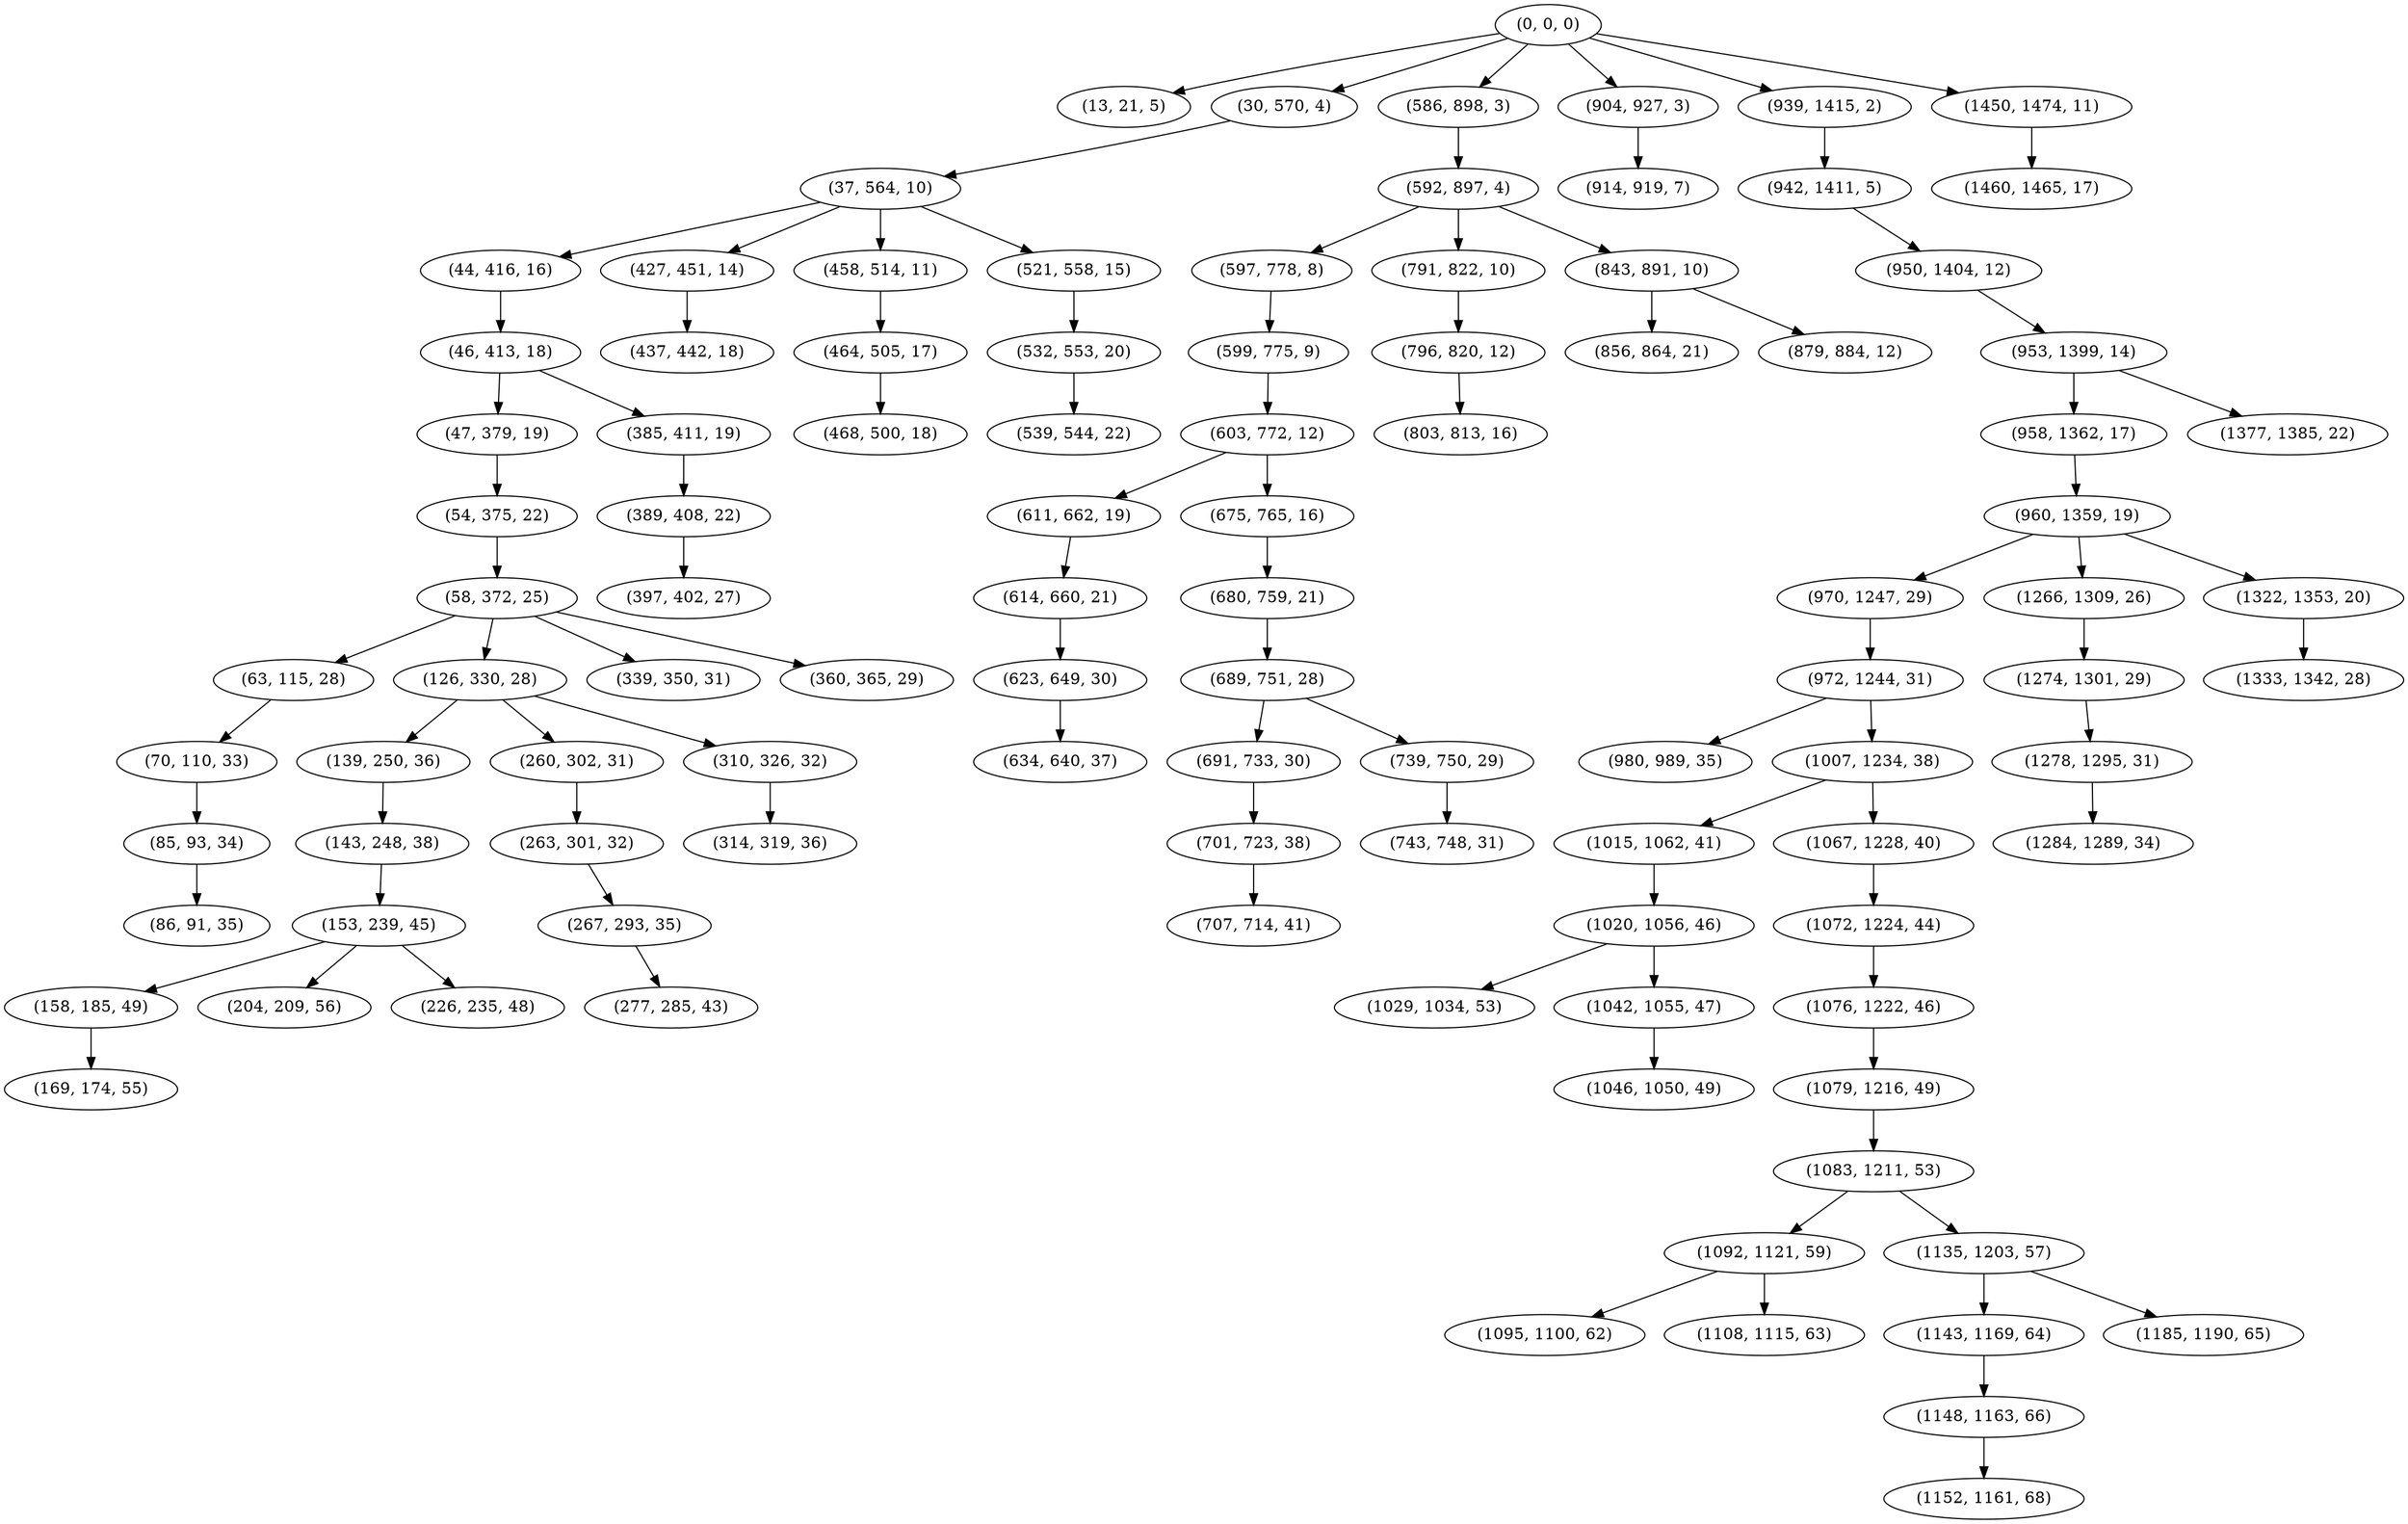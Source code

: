 digraph tree {
    "(0, 0, 0)";
    "(13, 21, 5)";
    "(30, 570, 4)";
    "(37, 564, 10)";
    "(44, 416, 16)";
    "(46, 413, 18)";
    "(47, 379, 19)";
    "(54, 375, 22)";
    "(58, 372, 25)";
    "(63, 115, 28)";
    "(70, 110, 33)";
    "(85, 93, 34)";
    "(86, 91, 35)";
    "(126, 330, 28)";
    "(139, 250, 36)";
    "(143, 248, 38)";
    "(153, 239, 45)";
    "(158, 185, 49)";
    "(169, 174, 55)";
    "(204, 209, 56)";
    "(226, 235, 48)";
    "(260, 302, 31)";
    "(263, 301, 32)";
    "(267, 293, 35)";
    "(277, 285, 43)";
    "(310, 326, 32)";
    "(314, 319, 36)";
    "(339, 350, 31)";
    "(360, 365, 29)";
    "(385, 411, 19)";
    "(389, 408, 22)";
    "(397, 402, 27)";
    "(427, 451, 14)";
    "(437, 442, 18)";
    "(458, 514, 11)";
    "(464, 505, 17)";
    "(468, 500, 18)";
    "(521, 558, 15)";
    "(532, 553, 20)";
    "(539, 544, 22)";
    "(586, 898, 3)";
    "(592, 897, 4)";
    "(597, 778, 8)";
    "(599, 775, 9)";
    "(603, 772, 12)";
    "(611, 662, 19)";
    "(614, 660, 21)";
    "(623, 649, 30)";
    "(634, 640, 37)";
    "(675, 765, 16)";
    "(680, 759, 21)";
    "(689, 751, 28)";
    "(691, 733, 30)";
    "(701, 723, 38)";
    "(707, 714, 41)";
    "(739, 750, 29)";
    "(743, 748, 31)";
    "(791, 822, 10)";
    "(796, 820, 12)";
    "(803, 813, 16)";
    "(843, 891, 10)";
    "(856, 864, 21)";
    "(879, 884, 12)";
    "(904, 927, 3)";
    "(914, 919, 7)";
    "(939, 1415, 2)";
    "(942, 1411, 5)";
    "(950, 1404, 12)";
    "(953, 1399, 14)";
    "(958, 1362, 17)";
    "(960, 1359, 19)";
    "(970, 1247, 29)";
    "(972, 1244, 31)";
    "(980, 989, 35)";
    "(1007, 1234, 38)";
    "(1015, 1062, 41)";
    "(1020, 1056, 46)";
    "(1029, 1034, 53)";
    "(1042, 1055, 47)";
    "(1046, 1050, 49)";
    "(1067, 1228, 40)";
    "(1072, 1224, 44)";
    "(1076, 1222, 46)";
    "(1079, 1216, 49)";
    "(1083, 1211, 53)";
    "(1092, 1121, 59)";
    "(1095, 1100, 62)";
    "(1108, 1115, 63)";
    "(1135, 1203, 57)";
    "(1143, 1169, 64)";
    "(1148, 1163, 66)";
    "(1152, 1161, 68)";
    "(1185, 1190, 65)";
    "(1266, 1309, 26)";
    "(1274, 1301, 29)";
    "(1278, 1295, 31)";
    "(1284, 1289, 34)";
    "(1322, 1353, 20)";
    "(1333, 1342, 28)";
    "(1377, 1385, 22)";
    "(1450, 1474, 11)";
    "(1460, 1465, 17)";
    "(0, 0, 0)" -> "(13, 21, 5)";
    "(0, 0, 0)" -> "(30, 570, 4)";
    "(0, 0, 0)" -> "(586, 898, 3)";
    "(0, 0, 0)" -> "(904, 927, 3)";
    "(0, 0, 0)" -> "(939, 1415, 2)";
    "(0, 0, 0)" -> "(1450, 1474, 11)";
    "(30, 570, 4)" -> "(37, 564, 10)";
    "(37, 564, 10)" -> "(44, 416, 16)";
    "(37, 564, 10)" -> "(427, 451, 14)";
    "(37, 564, 10)" -> "(458, 514, 11)";
    "(37, 564, 10)" -> "(521, 558, 15)";
    "(44, 416, 16)" -> "(46, 413, 18)";
    "(46, 413, 18)" -> "(47, 379, 19)";
    "(46, 413, 18)" -> "(385, 411, 19)";
    "(47, 379, 19)" -> "(54, 375, 22)";
    "(54, 375, 22)" -> "(58, 372, 25)";
    "(58, 372, 25)" -> "(63, 115, 28)";
    "(58, 372, 25)" -> "(126, 330, 28)";
    "(58, 372, 25)" -> "(339, 350, 31)";
    "(58, 372, 25)" -> "(360, 365, 29)";
    "(63, 115, 28)" -> "(70, 110, 33)";
    "(70, 110, 33)" -> "(85, 93, 34)";
    "(85, 93, 34)" -> "(86, 91, 35)";
    "(126, 330, 28)" -> "(139, 250, 36)";
    "(126, 330, 28)" -> "(260, 302, 31)";
    "(126, 330, 28)" -> "(310, 326, 32)";
    "(139, 250, 36)" -> "(143, 248, 38)";
    "(143, 248, 38)" -> "(153, 239, 45)";
    "(153, 239, 45)" -> "(158, 185, 49)";
    "(153, 239, 45)" -> "(204, 209, 56)";
    "(153, 239, 45)" -> "(226, 235, 48)";
    "(158, 185, 49)" -> "(169, 174, 55)";
    "(260, 302, 31)" -> "(263, 301, 32)";
    "(263, 301, 32)" -> "(267, 293, 35)";
    "(267, 293, 35)" -> "(277, 285, 43)";
    "(310, 326, 32)" -> "(314, 319, 36)";
    "(385, 411, 19)" -> "(389, 408, 22)";
    "(389, 408, 22)" -> "(397, 402, 27)";
    "(427, 451, 14)" -> "(437, 442, 18)";
    "(458, 514, 11)" -> "(464, 505, 17)";
    "(464, 505, 17)" -> "(468, 500, 18)";
    "(521, 558, 15)" -> "(532, 553, 20)";
    "(532, 553, 20)" -> "(539, 544, 22)";
    "(586, 898, 3)" -> "(592, 897, 4)";
    "(592, 897, 4)" -> "(597, 778, 8)";
    "(592, 897, 4)" -> "(791, 822, 10)";
    "(592, 897, 4)" -> "(843, 891, 10)";
    "(597, 778, 8)" -> "(599, 775, 9)";
    "(599, 775, 9)" -> "(603, 772, 12)";
    "(603, 772, 12)" -> "(611, 662, 19)";
    "(603, 772, 12)" -> "(675, 765, 16)";
    "(611, 662, 19)" -> "(614, 660, 21)";
    "(614, 660, 21)" -> "(623, 649, 30)";
    "(623, 649, 30)" -> "(634, 640, 37)";
    "(675, 765, 16)" -> "(680, 759, 21)";
    "(680, 759, 21)" -> "(689, 751, 28)";
    "(689, 751, 28)" -> "(691, 733, 30)";
    "(689, 751, 28)" -> "(739, 750, 29)";
    "(691, 733, 30)" -> "(701, 723, 38)";
    "(701, 723, 38)" -> "(707, 714, 41)";
    "(739, 750, 29)" -> "(743, 748, 31)";
    "(791, 822, 10)" -> "(796, 820, 12)";
    "(796, 820, 12)" -> "(803, 813, 16)";
    "(843, 891, 10)" -> "(856, 864, 21)";
    "(843, 891, 10)" -> "(879, 884, 12)";
    "(904, 927, 3)" -> "(914, 919, 7)";
    "(939, 1415, 2)" -> "(942, 1411, 5)";
    "(942, 1411, 5)" -> "(950, 1404, 12)";
    "(950, 1404, 12)" -> "(953, 1399, 14)";
    "(953, 1399, 14)" -> "(958, 1362, 17)";
    "(953, 1399, 14)" -> "(1377, 1385, 22)";
    "(958, 1362, 17)" -> "(960, 1359, 19)";
    "(960, 1359, 19)" -> "(970, 1247, 29)";
    "(960, 1359, 19)" -> "(1266, 1309, 26)";
    "(960, 1359, 19)" -> "(1322, 1353, 20)";
    "(970, 1247, 29)" -> "(972, 1244, 31)";
    "(972, 1244, 31)" -> "(980, 989, 35)";
    "(972, 1244, 31)" -> "(1007, 1234, 38)";
    "(1007, 1234, 38)" -> "(1015, 1062, 41)";
    "(1007, 1234, 38)" -> "(1067, 1228, 40)";
    "(1015, 1062, 41)" -> "(1020, 1056, 46)";
    "(1020, 1056, 46)" -> "(1029, 1034, 53)";
    "(1020, 1056, 46)" -> "(1042, 1055, 47)";
    "(1042, 1055, 47)" -> "(1046, 1050, 49)";
    "(1067, 1228, 40)" -> "(1072, 1224, 44)";
    "(1072, 1224, 44)" -> "(1076, 1222, 46)";
    "(1076, 1222, 46)" -> "(1079, 1216, 49)";
    "(1079, 1216, 49)" -> "(1083, 1211, 53)";
    "(1083, 1211, 53)" -> "(1092, 1121, 59)";
    "(1083, 1211, 53)" -> "(1135, 1203, 57)";
    "(1092, 1121, 59)" -> "(1095, 1100, 62)";
    "(1092, 1121, 59)" -> "(1108, 1115, 63)";
    "(1135, 1203, 57)" -> "(1143, 1169, 64)";
    "(1135, 1203, 57)" -> "(1185, 1190, 65)";
    "(1143, 1169, 64)" -> "(1148, 1163, 66)";
    "(1148, 1163, 66)" -> "(1152, 1161, 68)";
    "(1266, 1309, 26)" -> "(1274, 1301, 29)";
    "(1274, 1301, 29)" -> "(1278, 1295, 31)";
    "(1278, 1295, 31)" -> "(1284, 1289, 34)";
    "(1322, 1353, 20)" -> "(1333, 1342, 28)";
    "(1450, 1474, 11)" -> "(1460, 1465, 17)";
}
